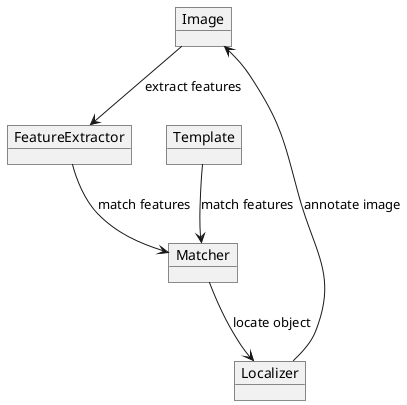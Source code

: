 @startuml object-detection-diagram

object Image
object FeatureExtractor
object Template
object Matcher
object Localizer

Image --> FeatureExtractor : extract features
FeatureExtractor --> Matcher : match features
Template --> Matcher : match features
Matcher --> Localizer : locate object
Localizer --> Image : annotate image

@enduml